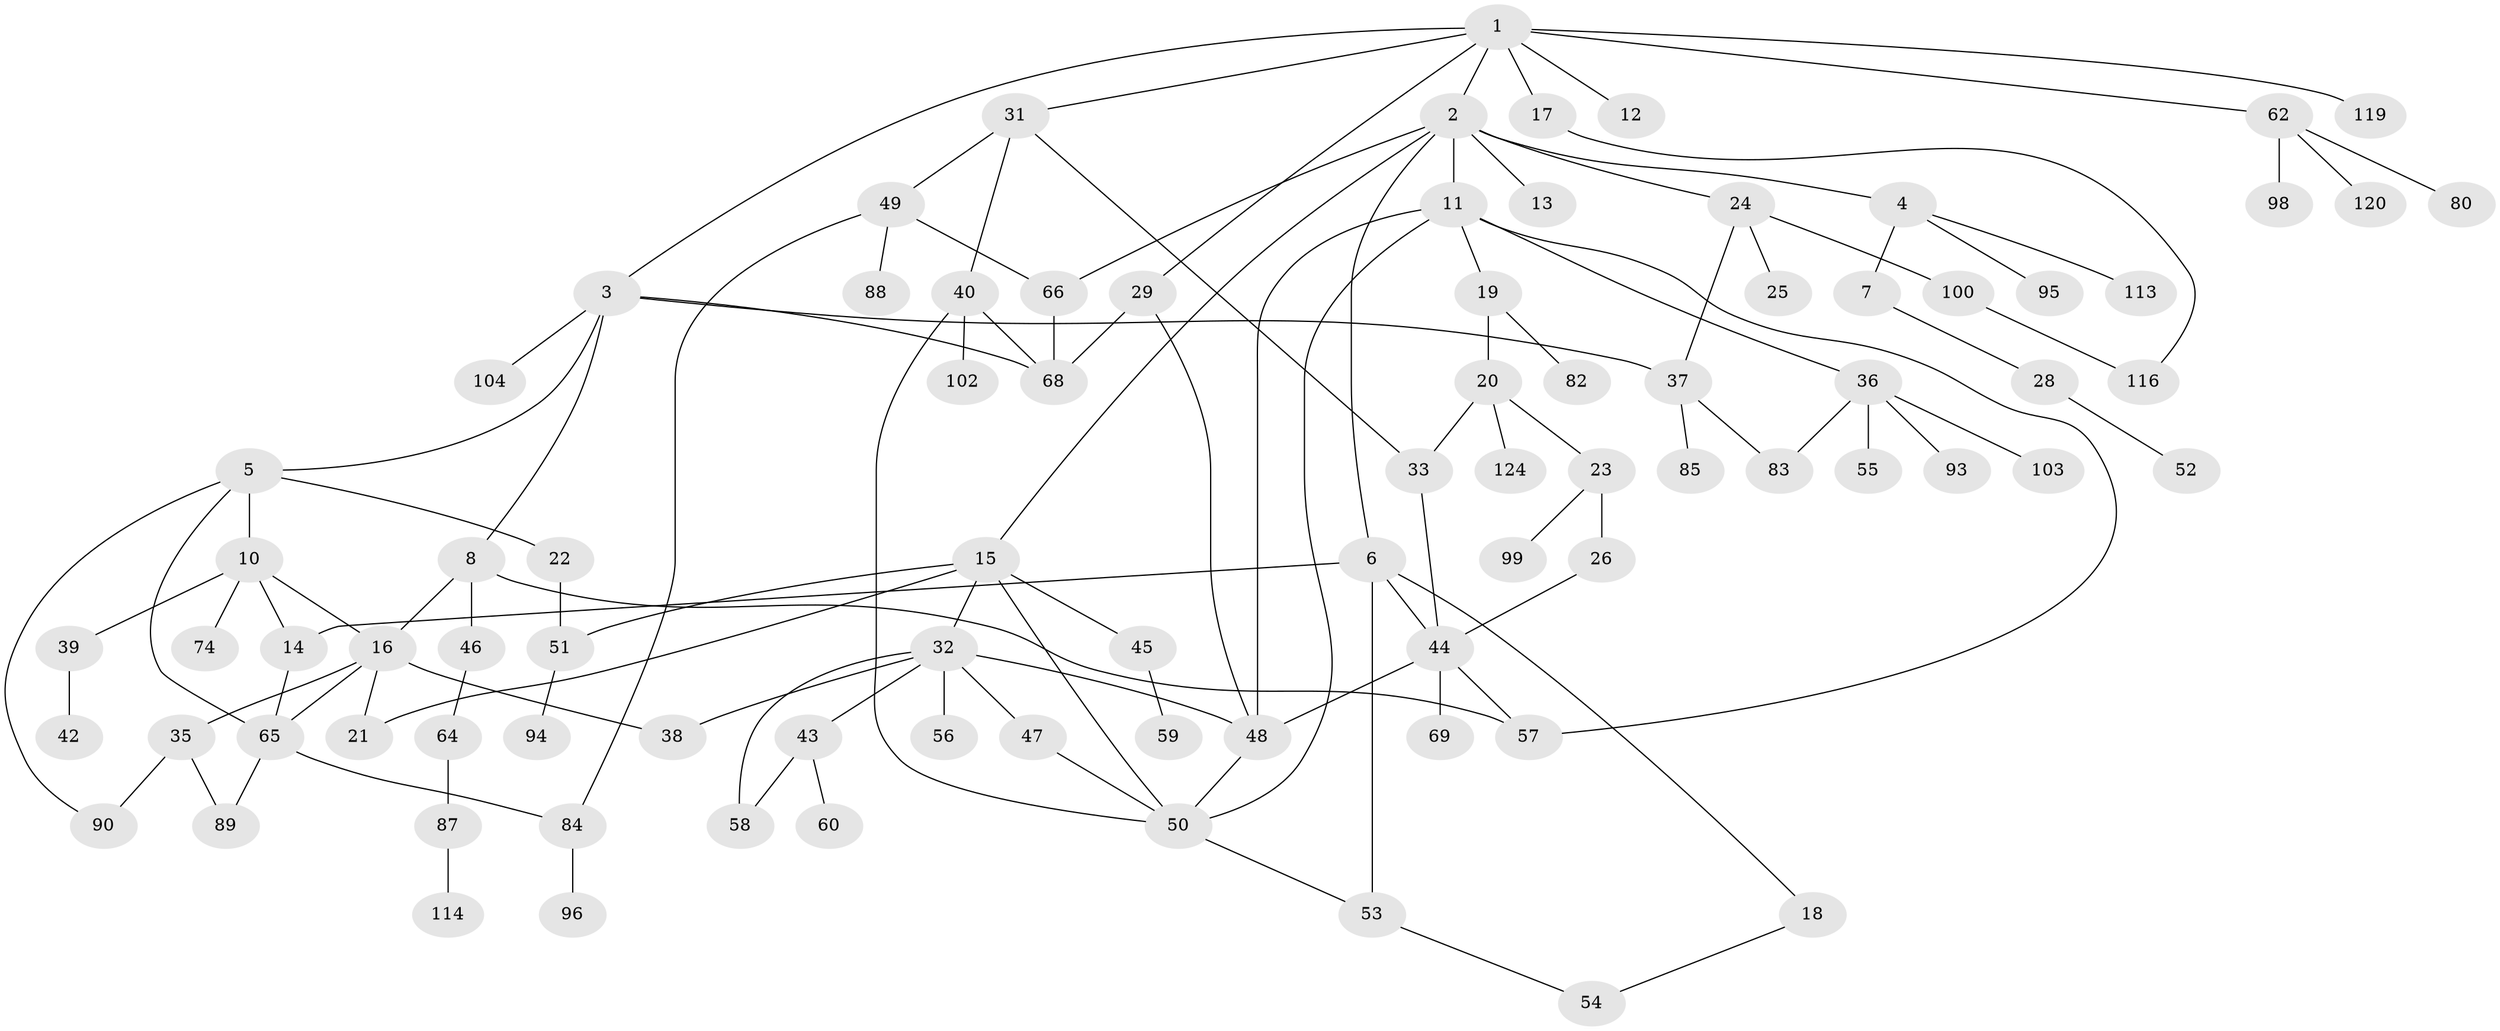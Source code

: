 // original degree distribution, {8: 0.016, 6: 0.04, 4: 0.088, 5: 0.064, 2: 0.344, 1: 0.288, 3: 0.16}
// Generated by graph-tools (version 1.1) at 2025/16/03/04/25 18:16:53]
// undirected, 87 vertices, 118 edges
graph export_dot {
graph [start="1"]
  node [color=gray90,style=filled];
  1;
  2;
  3;
  4;
  5;
  6;
  7;
  8 [super="+9"];
  10 [super="+27"];
  11;
  12 [super="+91"];
  13;
  14 [super="+34"];
  15;
  16;
  17;
  18;
  19;
  20;
  21;
  22;
  23;
  24 [super="+30"];
  25;
  26;
  28 [super="+92"];
  29 [super="+73"];
  31 [super="+71"];
  32 [super="+41"];
  33 [super="+105+72"];
  35 [super="+61"];
  36 [super="+125+86"];
  37 [super="+109"];
  38;
  39;
  40;
  42;
  43;
  44 [super="+81"];
  45;
  46;
  47;
  48 [super="+79"];
  49 [super="+112+77"];
  50 [super="+63+117+110"];
  51;
  52;
  53;
  54;
  55 [super="+75"];
  56 [super="+121"];
  57 [super="+67"];
  58 [super="+76"];
  59;
  60 [super="+115"];
  62 [super="+97"];
  64;
  65 [super="+70+78"];
  66;
  68 [super="+118"];
  69;
  74;
  80;
  82 [super="+107"];
  83;
  84;
  85;
  87;
  88;
  89;
  90;
  93;
  94;
  95;
  96;
  98;
  99;
  100;
  102;
  103;
  104;
  113;
  114;
  116;
  119;
  120;
  124;
  1 -- 2;
  1 -- 3;
  1 -- 12;
  1 -- 17;
  1 -- 29;
  1 -- 31;
  1 -- 62;
  1 -- 119;
  2 -- 4;
  2 -- 6;
  2 -- 11;
  2 -- 13;
  2 -- 15;
  2 -- 24;
  2 -- 66;
  3 -- 5;
  3 -- 8;
  3 -- 37;
  3 -- 104;
  3 -- 68;
  4 -- 7;
  4 -- 95;
  4 -- 113;
  5 -- 10;
  5 -- 22;
  5 -- 90;
  5 -- 65;
  6 -- 18;
  6 -- 53;
  6 -- 14;
  6 -- 44;
  7 -- 28;
  8 -- 46;
  8 -- 57;
  8 -- 16;
  10 -- 14;
  10 -- 74;
  10 -- 16;
  10 -- 39;
  11 -- 19;
  11 -- 36;
  11 -- 57;
  11 -- 48;
  11 -- 50;
  14 -- 65;
  15 -- 32;
  15 -- 45;
  15 -- 51;
  15 -- 21;
  15 -- 50;
  16 -- 21;
  16 -- 35;
  16 -- 38;
  16 -- 65;
  17 -- 116;
  18 -- 54;
  19 -- 20;
  19 -- 82;
  20 -- 23;
  20 -- 33;
  20 -- 124;
  22 -- 51;
  23 -- 26;
  23 -- 99;
  24 -- 25;
  24 -- 100;
  24 -- 37;
  26 -- 44;
  28 -- 52;
  29 -- 48;
  29 -- 68;
  31 -- 40;
  31 -- 49;
  31 -- 33;
  32 -- 43;
  32 -- 58;
  32 -- 48;
  32 -- 38;
  32 -- 56;
  32 -- 47;
  33 -- 44;
  35 -- 89;
  35 -- 90;
  36 -- 55;
  36 -- 93;
  36 -- 103;
  36 -- 83;
  37 -- 83;
  37 -- 85;
  39 -- 42;
  40 -- 102;
  40 -- 50;
  40 -- 68;
  43 -- 60;
  43 -- 58;
  44 -- 48;
  44 -- 57;
  44 -- 69;
  45 -- 59;
  46 -- 64;
  47 -- 50;
  48 -- 50;
  49 -- 88;
  49 -- 84;
  49 -- 66;
  50 -- 53;
  51 -- 94;
  53 -- 54;
  62 -- 80;
  62 -- 120;
  62 -- 98;
  64 -- 87;
  65 -- 84;
  65 -- 89;
  66 -- 68;
  84 -- 96;
  87 -- 114;
  100 -- 116;
}
